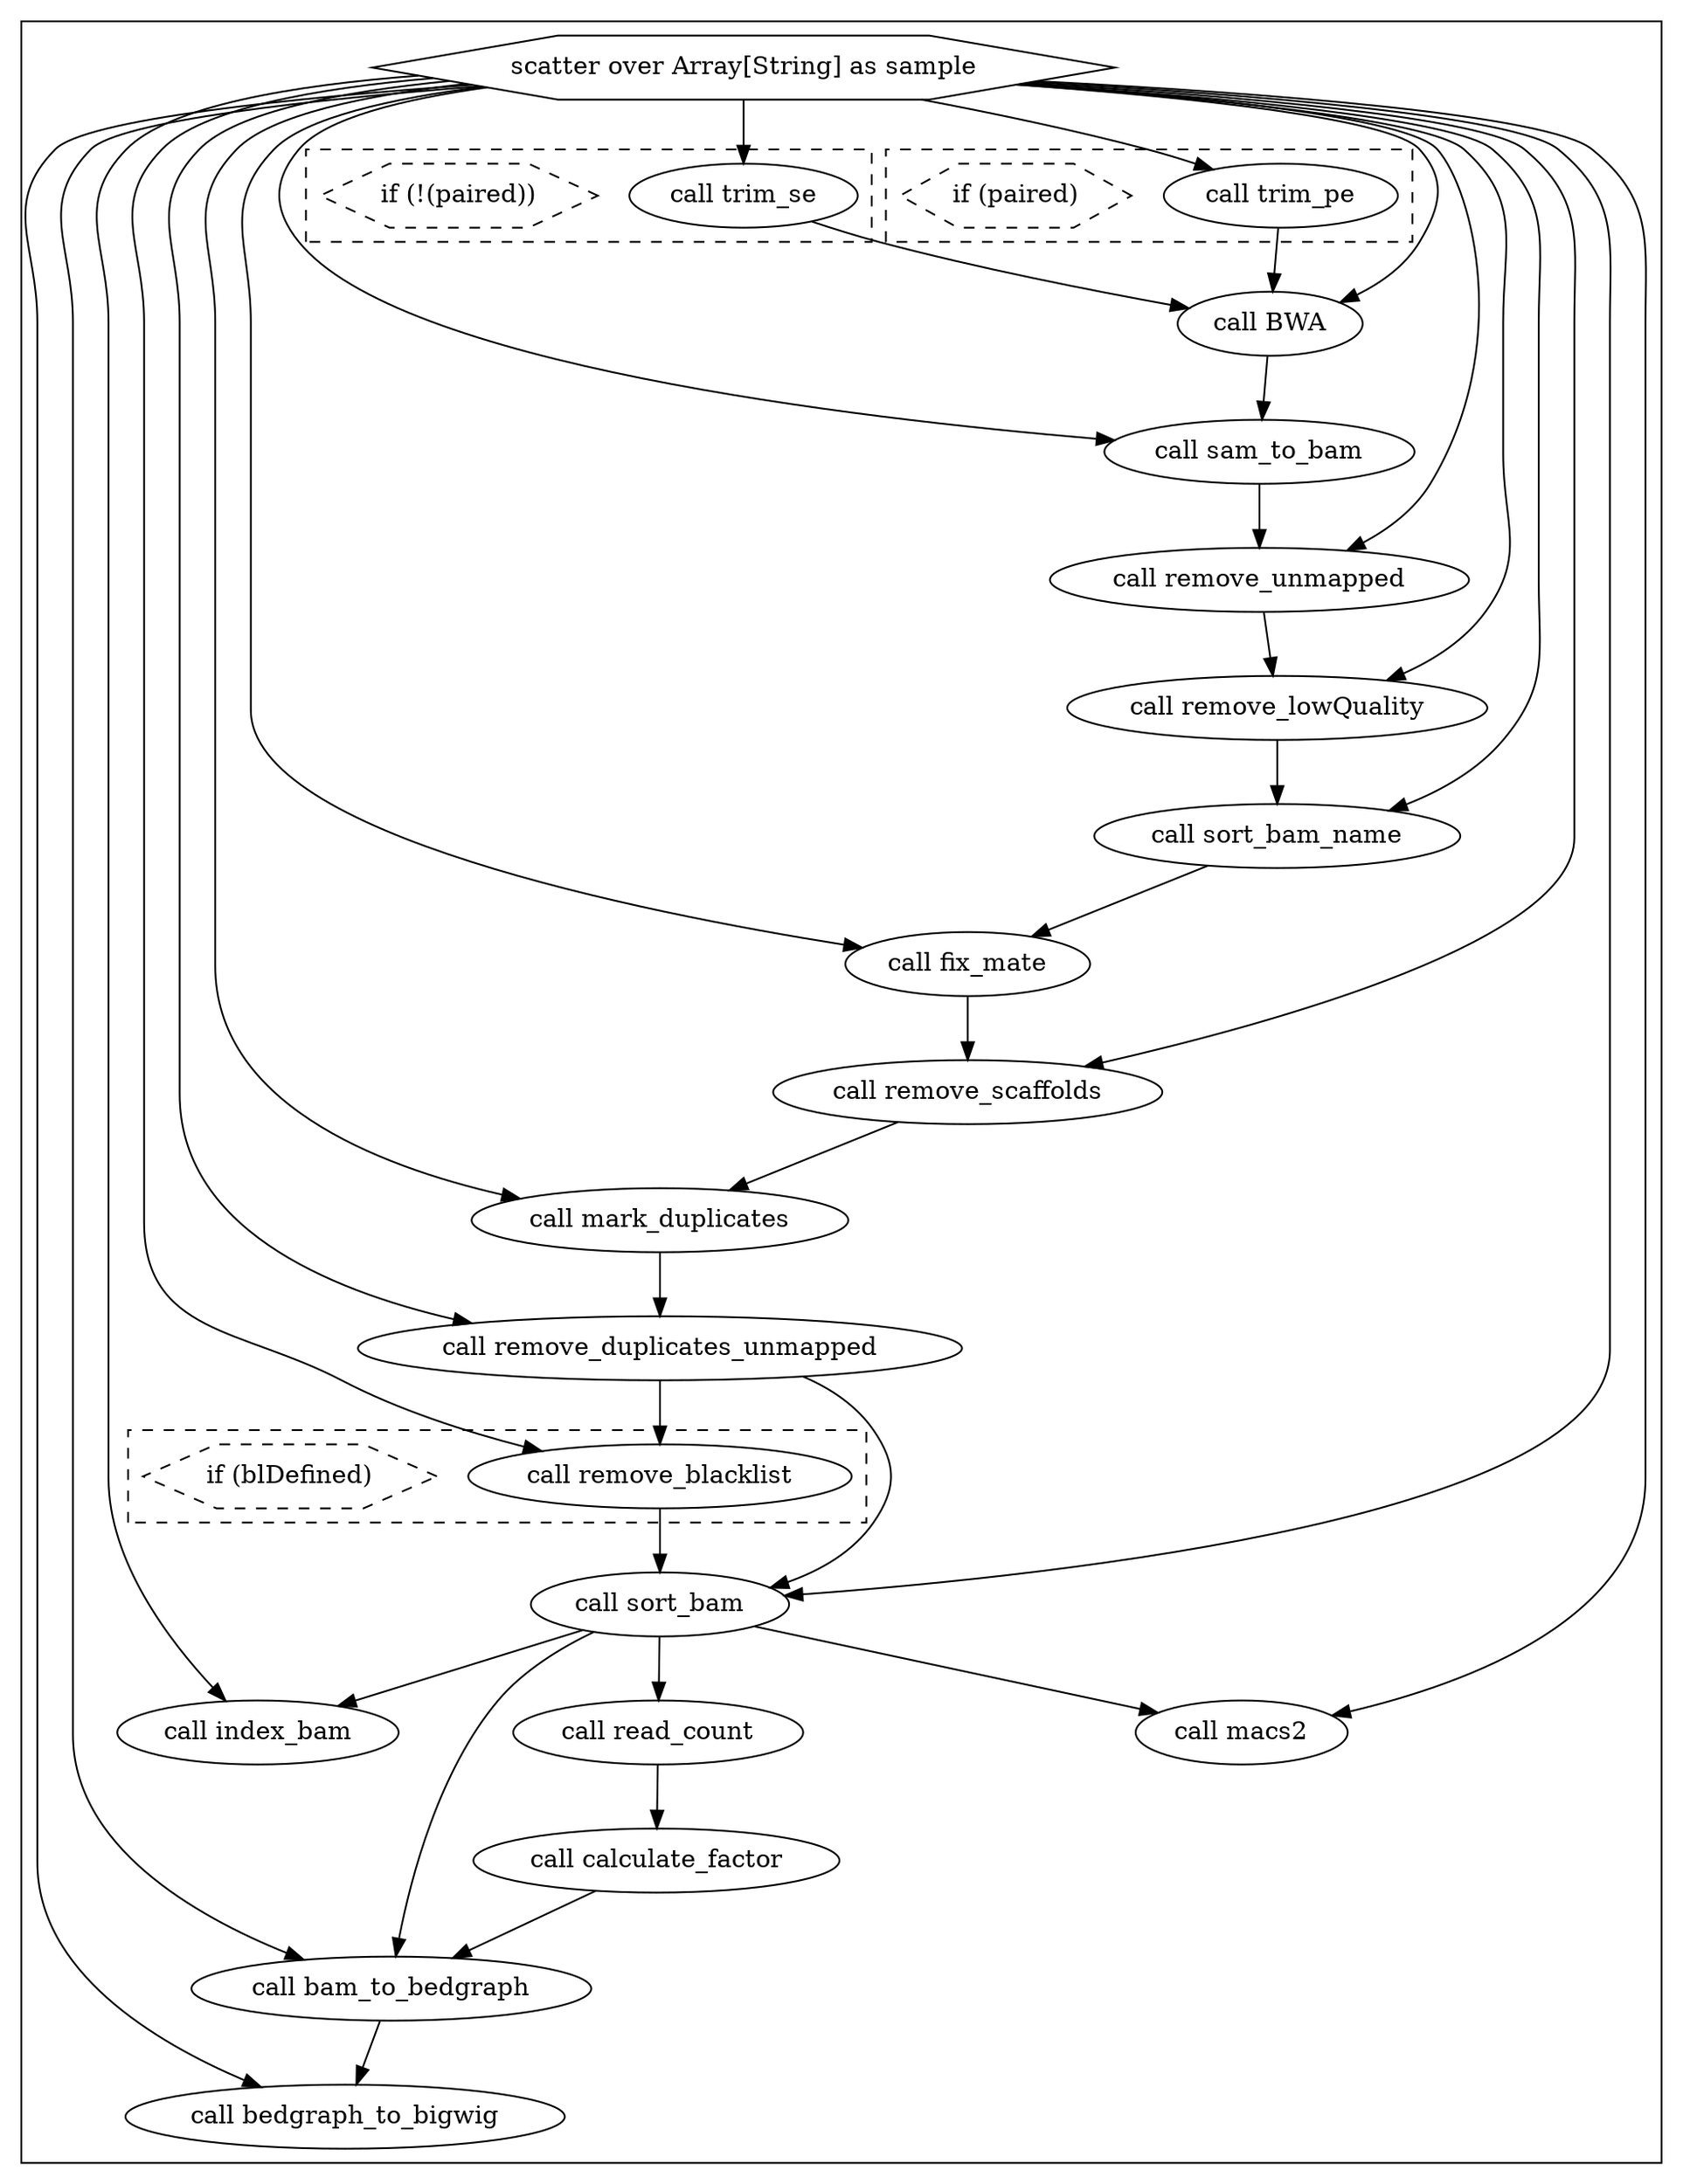 digraph ChIPseq {
  #rankdir=LR;
  compound=true;

  # Links
  CALL_read_count -> CALL_calculate_factor
  SCATTER_0_VARIABLE_sample -> CALL_BWA
  SCATTER_0_VARIABLE_sample -> CALL_bedgraph_to_bigwig
  CALL_sam_to_bam -> CALL_remove_unmapped
  SCATTER_0_VARIABLE_sample -> CALL_trim_se
  CALL_sort_bam -> CALL_index_bam
  SCATTER_0_VARIABLE_sample -> CALL_remove_blacklist
  CALL_remove_scaffolds -> CALL_mark_duplicates
  SCATTER_0_VARIABLE_sample -> CALL_fix_mate
  CALL_trim_se -> CALL_BWA
  SCATTER_0_VARIABLE_sample -> CALL_sort_bam_name
  CALL_calculate_factor -> CALL_bam_to_bedgraph
  CALL_mark_duplicates -> CALL_remove_duplicates_unmapped
  CALL_sort_bam_name -> CALL_fix_mate
  CALL_BWA -> CALL_sam_to_bam
  CALL_remove_unmapped -> CALL_remove_lowQuality
  CALL_sort_bam -> CALL_macs2
  SCATTER_0_VARIABLE_sample -> CALL_remove_duplicates_unmapped
  CALL_bam_to_bedgraph -> CALL_bedgraph_to_bigwig
  CALL_sort_bam -> CALL_read_count
  SCATTER_0_VARIABLE_sample -> CALL_macs2
  SCATTER_0_VARIABLE_sample -> CALL_sort_bam
  SCATTER_0_VARIABLE_sample -> CALL_remove_unmapped
  CALL_remove_lowQuality -> CALL_sort_bam_name
  CALL_remove_duplicates_unmapped -> CALL_sort_bam
  SCATTER_0_VARIABLE_sample -> CALL_remove_scaffolds
  SCATTER_0_VARIABLE_sample -> CALL_mark_duplicates
  SCATTER_0_VARIABLE_sample -> CALL_bam_to_bedgraph
  CALL_remove_duplicates_unmapped -> CALL_remove_blacklist
  SCATTER_0_VARIABLE_sample -> CALL_index_bam
  SCATTER_0_VARIABLE_sample -> CALL_remove_lowQuality
  SCATTER_0_VARIABLE_sample -> CALL_trim_pe
  CALL_sort_bam -> CALL_bam_to_bedgraph
  CALL_trim_pe -> CALL_BWA
  CALL_fix_mate -> CALL_remove_scaffolds
  SCATTER_0_VARIABLE_sample -> CALL_sam_to_bam
  CALL_remove_blacklist -> CALL_sort_bam

  # Nodes
  subgraph cluster_0 {
    style="filled,solid";
    fillcolor=white;
    CALL_sort_bam_name [label="call sort_bam_name"]
    SCATTER_0_VARIABLE_sample [shape="hexagon" label="scatter over Array[String] as sample"]
    CALL_sam_to_bam [label="call sam_to_bam"]
    subgraph cluster_1 {
      style="filled,dashed";
      fillcolor=white;
      CALL_trim_se [label="call trim_se"]
      CONDITIONAL_1_EXPRESSION [shape="hexagon" label="if (!(paired))" style="dashed" ]
    }
    CALL_remove_lowQuality [label="call remove_lowQuality"]
    CALL_BWA [label="call BWA"]
    CALL_calculate_factor [label="call calculate_factor"]
    CALL_fix_mate [label="call fix_mate"]
    CALL_remove_duplicates_unmapped [label="call remove_duplicates_unmapped"]
    CALL_remove_scaffolds [label="call remove_scaffolds"]
    CALL_sort_bam [label="call sort_bam"]
    CALL_macs2 [label="call macs2"]
    CALL_mark_duplicates [label="call mark_duplicates"]
    subgraph cluster_2 {
      style="filled,dashed";
      fillcolor=white;
      CALL_trim_pe [label="call trim_pe"]
      CONDITIONAL_2_EXPRESSION [shape="hexagon" label="if (paired)" style="dashed" ]
    }
    CALL_bam_to_bedgraph [label="call bam_to_bedgraph"]
    CALL_remove_unmapped [label="call remove_unmapped"]
    CALL_index_bam [label="call index_bam"]
    CALL_read_count [label="call read_count"]
    CALL_bedgraph_to_bigwig [label="call bedgraph_to_bigwig"]
    subgraph cluster_3 {
      style="filled,dashed";
      fillcolor=white;
      CALL_remove_blacklist [label="call remove_blacklist"]
      CONDITIONAL_3_EXPRESSION [shape="hexagon" label="if (blDefined)" style="dashed" ]
    }
  }
}
